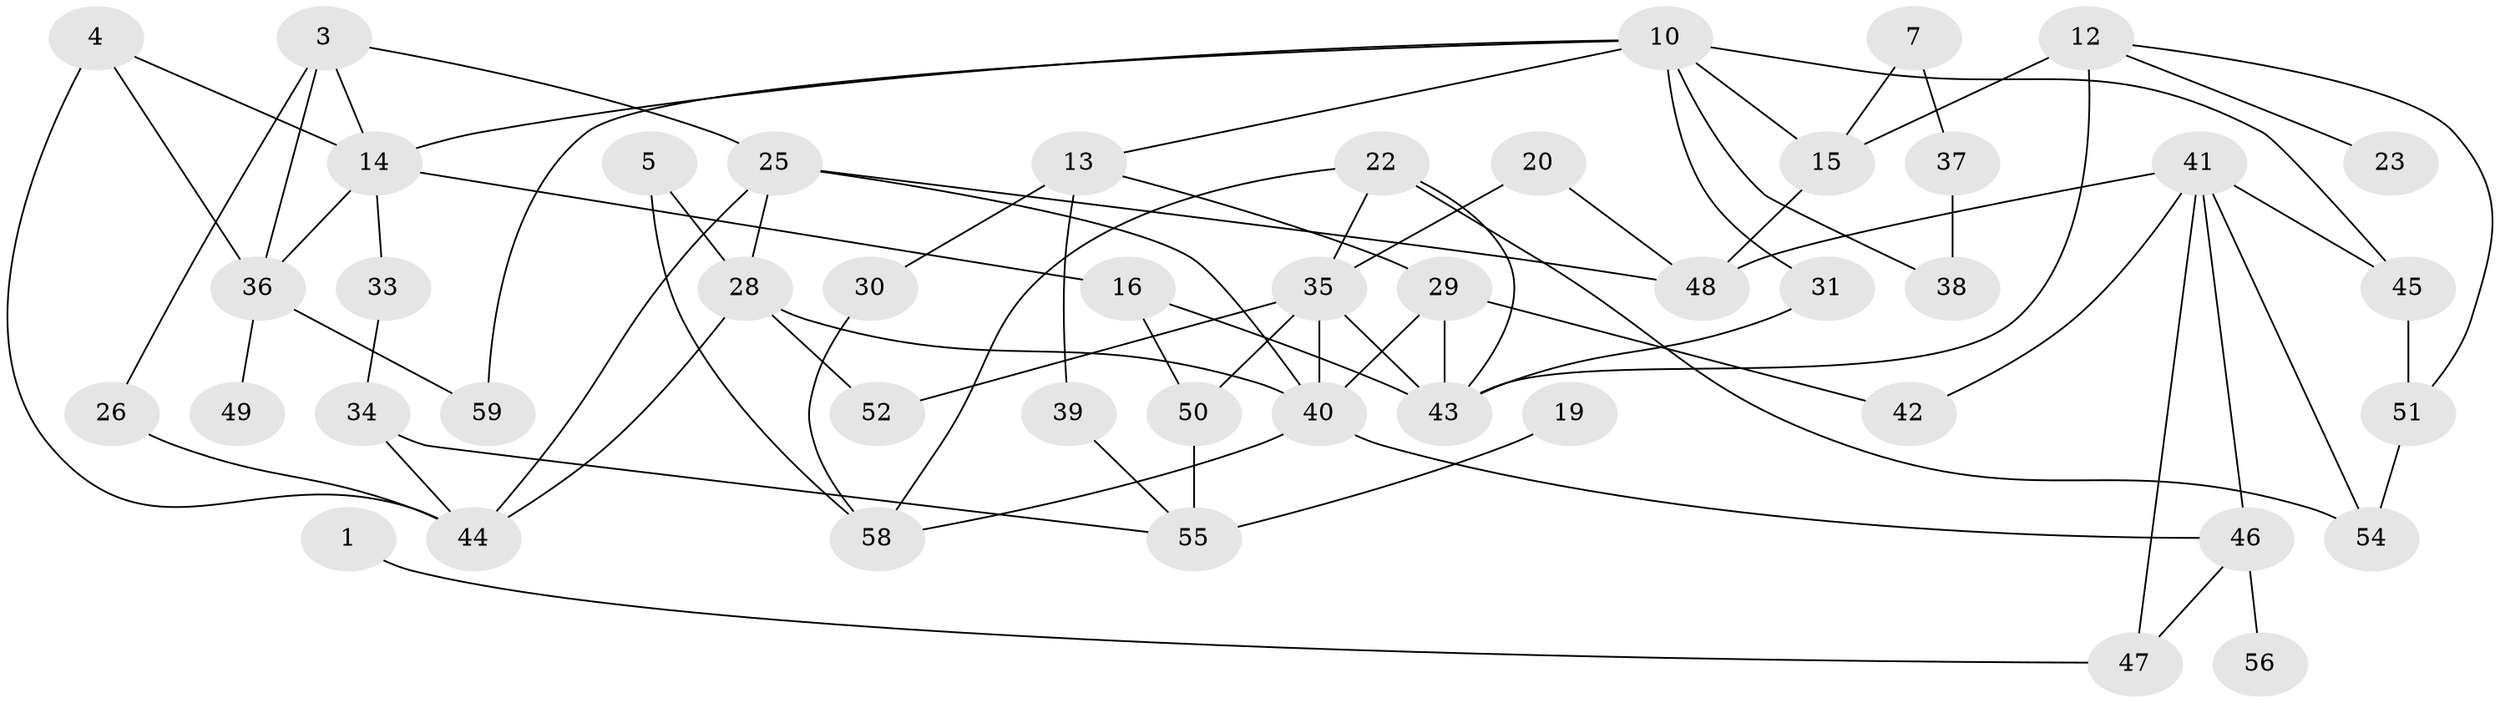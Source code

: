// original degree distribution, {2: 0.226890756302521, 5: 0.08403361344537816, 1: 0.226890756302521, 3: 0.2689075630252101, 0: 0.10084033613445378, 4: 0.06722689075630252, 6: 0.01680672268907563, 7: 0.008403361344537815}
// Generated by graph-tools (version 1.1) at 2025/00/03/09/25 03:00:55]
// undirected, 46 vertices, 76 edges
graph export_dot {
graph [start="1"]
  node [color=gray90,style=filled];
  1;
  3;
  4;
  5;
  7;
  10;
  12;
  13;
  14;
  15;
  16;
  19;
  20;
  22;
  23;
  25;
  26;
  28;
  29;
  30;
  31;
  33;
  34;
  35;
  36;
  37;
  38;
  39;
  40;
  41;
  42;
  43;
  44;
  45;
  46;
  47;
  48;
  49;
  50;
  51;
  52;
  54;
  55;
  56;
  58;
  59;
  1 -- 47 [weight=1.0];
  3 -- 14 [weight=1.0];
  3 -- 25 [weight=1.0];
  3 -- 26 [weight=1.0];
  3 -- 36 [weight=1.0];
  4 -- 14 [weight=1.0];
  4 -- 36 [weight=1.0];
  4 -- 44 [weight=1.0];
  5 -- 28 [weight=1.0];
  5 -- 58 [weight=1.0];
  7 -- 15 [weight=1.0];
  7 -- 37 [weight=1.0];
  10 -- 13 [weight=1.0];
  10 -- 14 [weight=1.0];
  10 -- 15 [weight=1.0];
  10 -- 31 [weight=1.0];
  10 -- 38 [weight=1.0];
  10 -- 45 [weight=1.0];
  10 -- 59 [weight=1.0];
  12 -- 15 [weight=1.0];
  12 -- 23 [weight=1.0];
  12 -- 43 [weight=1.0];
  12 -- 51 [weight=1.0];
  13 -- 29 [weight=1.0];
  13 -- 30 [weight=1.0];
  13 -- 39 [weight=1.0];
  14 -- 16 [weight=1.0];
  14 -- 33 [weight=1.0];
  14 -- 36 [weight=1.0];
  15 -- 48 [weight=1.0];
  16 -- 43 [weight=1.0];
  16 -- 50 [weight=1.0];
  19 -- 55 [weight=2.0];
  20 -- 35 [weight=1.0];
  20 -- 48 [weight=1.0];
  22 -- 35 [weight=1.0];
  22 -- 43 [weight=1.0];
  22 -- 54 [weight=1.0];
  22 -- 58 [weight=1.0];
  25 -- 28 [weight=1.0];
  25 -- 40 [weight=1.0];
  25 -- 44 [weight=1.0];
  25 -- 48 [weight=1.0];
  26 -- 44 [weight=1.0];
  28 -- 40 [weight=1.0];
  28 -- 44 [weight=1.0];
  28 -- 52 [weight=1.0];
  29 -- 40 [weight=1.0];
  29 -- 42 [weight=1.0];
  29 -- 43 [weight=1.0];
  30 -- 58 [weight=1.0];
  31 -- 43 [weight=1.0];
  33 -- 34 [weight=1.0];
  34 -- 44 [weight=1.0];
  34 -- 55 [weight=1.0];
  35 -- 40 [weight=1.0];
  35 -- 43 [weight=2.0];
  35 -- 50 [weight=1.0];
  35 -- 52 [weight=1.0];
  36 -- 49 [weight=1.0];
  36 -- 59 [weight=1.0];
  37 -- 38 [weight=1.0];
  39 -- 55 [weight=1.0];
  40 -- 46 [weight=1.0];
  40 -- 58 [weight=1.0];
  41 -- 42 [weight=1.0];
  41 -- 45 [weight=1.0];
  41 -- 46 [weight=2.0];
  41 -- 47 [weight=1.0];
  41 -- 48 [weight=1.0];
  41 -- 54 [weight=1.0];
  45 -- 51 [weight=1.0];
  46 -- 47 [weight=1.0];
  46 -- 56 [weight=1.0];
  50 -- 55 [weight=1.0];
  51 -- 54 [weight=1.0];
}
